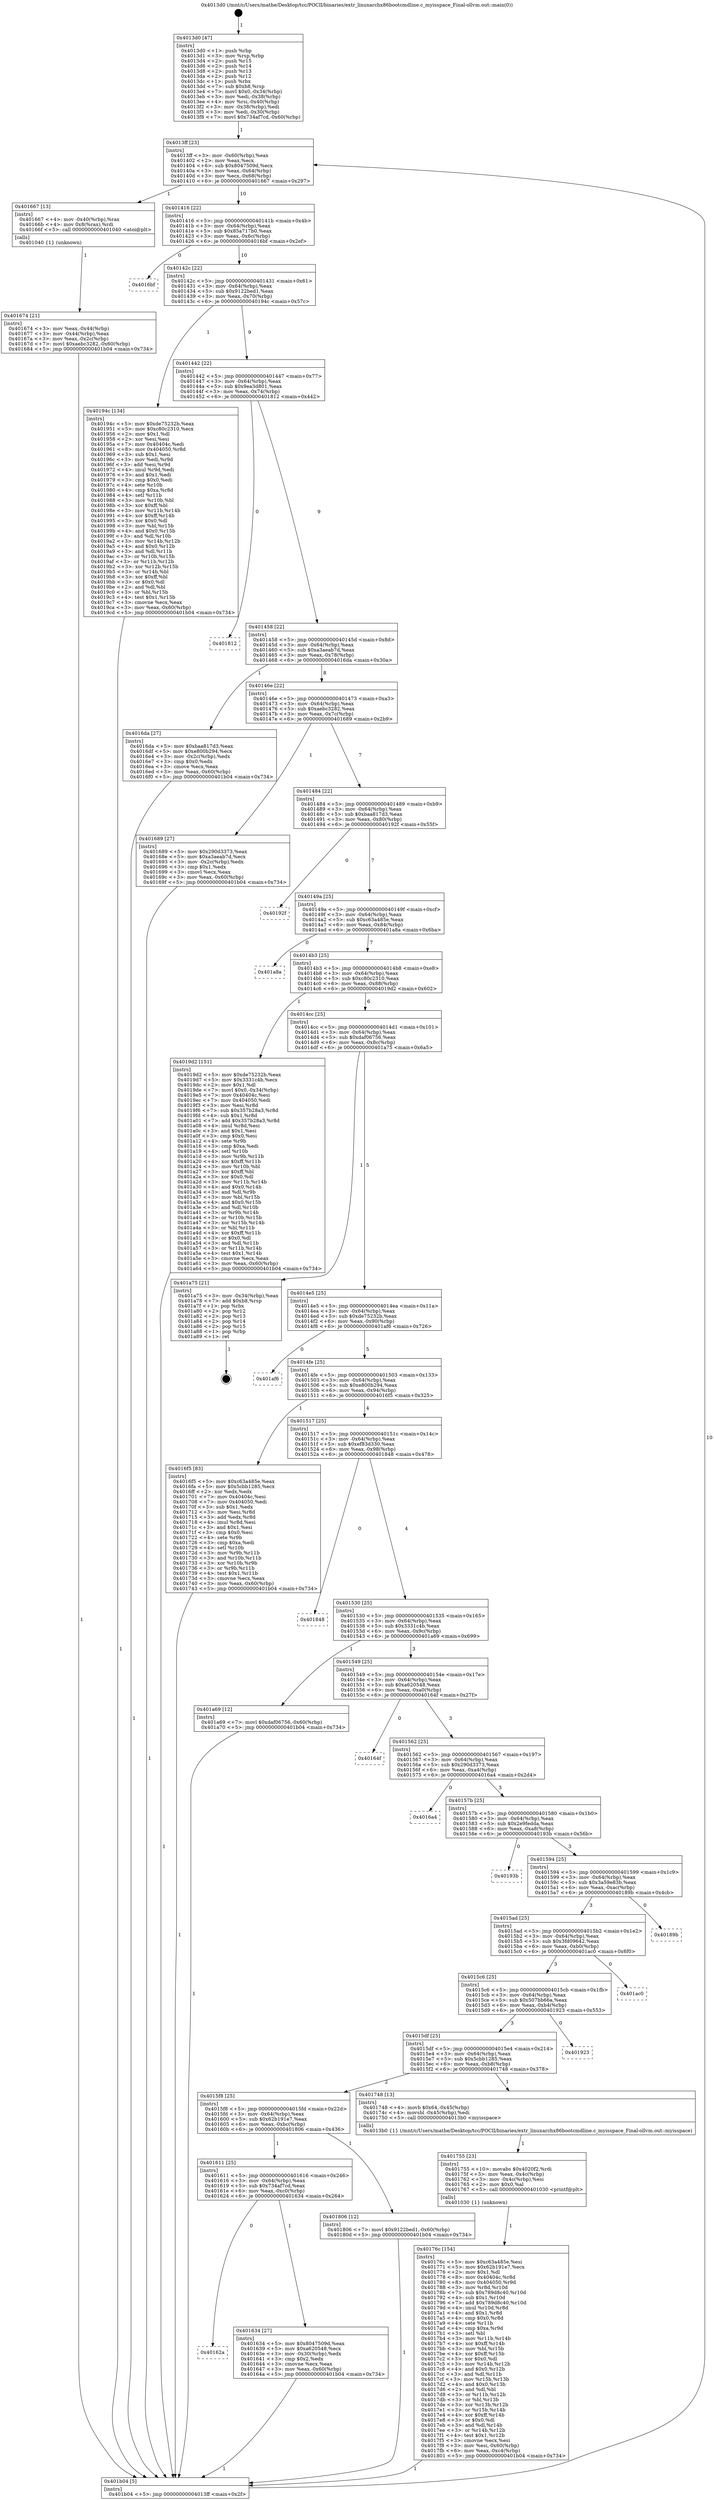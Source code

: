 digraph "0x4013d0" {
  label = "0x4013d0 (/mnt/c/Users/mathe/Desktop/tcc/POCII/binaries/extr_linuxarchx86bootcmdline.c_myisspace_Final-ollvm.out::main(0))"
  labelloc = "t"
  node[shape=record]

  Entry [label="",width=0.3,height=0.3,shape=circle,fillcolor=black,style=filled]
  "0x4013ff" [label="{
     0x4013ff [23]\l
     | [instrs]\l
     &nbsp;&nbsp;0x4013ff \<+3\>: mov -0x60(%rbp),%eax\l
     &nbsp;&nbsp;0x401402 \<+2\>: mov %eax,%ecx\l
     &nbsp;&nbsp;0x401404 \<+6\>: sub $0x8047509d,%ecx\l
     &nbsp;&nbsp;0x40140a \<+3\>: mov %eax,-0x64(%rbp)\l
     &nbsp;&nbsp;0x40140d \<+3\>: mov %ecx,-0x68(%rbp)\l
     &nbsp;&nbsp;0x401410 \<+6\>: je 0000000000401667 \<main+0x297\>\l
  }"]
  "0x401667" [label="{
     0x401667 [13]\l
     | [instrs]\l
     &nbsp;&nbsp;0x401667 \<+4\>: mov -0x40(%rbp),%rax\l
     &nbsp;&nbsp;0x40166b \<+4\>: mov 0x8(%rax),%rdi\l
     &nbsp;&nbsp;0x40166f \<+5\>: call 0000000000401040 \<atoi@plt\>\l
     | [calls]\l
     &nbsp;&nbsp;0x401040 \{1\} (unknown)\l
  }"]
  "0x401416" [label="{
     0x401416 [22]\l
     | [instrs]\l
     &nbsp;&nbsp;0x401416 \<+5\>: jmp 000000000040141b \<main+0x4b\>\l
     &nbsp;&nbsp;0x40141b \<+3\>: mov -0x64(%rbp),%eax\l
     &nbsp;&nbsp;0x40141e \<+5\>: sub $0x85a717b0,%eax\l
     &nbsp;&nbsp;0x401423 \<+3\>: mov %eax,-0x6c(%rbp)\l
     &nbsp;&nbsp;0x401426 \<+6\>: je 00000000004016bf \<main+0x2ef\>\l
  }"]
  Exit [label="",width=0.3,height=0.3,shape=circle,fillcolor=black,style=filled,peripheries=2]
  "0x4016bf" [label="{
     0x4016bf\l
  }", style=dashed]
  "0x40142c" [label="{
     0x40142c [22]\l
     | [instrs]\l
     &nbsp;&nbsp;0x40142c \<+5\>: jmp 0000000000401431 \<main+0x61\>\l
     &nbsp;&nbsp;0x401431 \<+3\>: mov -0x64(%rbp),%eax\l
     &nbsp;&nbsp;0x401434 \<+5\>: sub $0x9122bed1,%eax\l
     &nbsp;&nbsp;0x401439 \<+3\>: mov %eax,-0x70(%rbp)\l
     &nbsp;&nbsp;0x40143c \<+6\>: je 000000000040194c \<main+0x57c\>\l
  }"]
  "0x40176c" [label="{
     0x40176c [154]\l
     | [instrs]\l
     &nbsp;&nbsp;0x40176c \<+5\>: mov $0xc63a485e,%esi\l
     &nbsp;&nbsp;0x401771 \<+5\>: mov $0x62b191e7,%ecx\l
     &nbsp;&nbsp;0x401776 \<+2\>: mov $0x1,%dl\l
     &nbsp;&nbsp;0x401778 \<+8\>: mov 0x40404c,%r8d\l
     &nbsp;&nbsp;0x401780 \<+8\>: mov 0x404050,%r9d\l
     &nbsp;&nbsp;0x401788 \<+3\>: mov %r8d,%r10d\l
     &nbsp;&nbsp;0x40178b \<+7\>: sub $0x789d8c40,%r10d\l
     &nbsp;&nbsp;0x401792 \<+4\>: sub $0x1,%r10d\l
     &nbsp;&nbsp;0x401796 \<+7\>: add $0x789d8c40,%r10d\l
     &nbsp;&nbsp;0x40179d \<+4\>: imul %r10d,%r8d\l
     &nbsp;&nbsp;0x4017a1 \<+4\>: and $0x1,%r8d\l
     &nbsp;&nbsp;0x4017a5 \<+4\>: cmp $0x0,%r8d\l
     &nbsp;&nbsp;0x4017a9 \<+4\>: sete %r11b\l
     &nbsp;&nbsp;0x4017ad \<+4\>: cmp $0xa,%r9d\l
     &nbsp;&nbsp;0x4017b1 \<+3\>: setl %bl\l
     &nbsp;&nbsp;0x4017b4 \<+3\>: mov %r11b,%r14b\l
     &nbsp;&nbsp;0x4017b7 \<+4\>: xor $0xff,%r14b\l
     &nbsp;&nbsp;0x4017bb \<+3\>: mov %bl,%r15b\l
     &nbsp;&nbsp;0x4017be \<+4\>: xor $0xff,%r15b\l
     &nbsp;&nbsp;0x4017c2 \<+3\>: xor $0x0,%dl\l
     &nbsp;&nbsp;0x4017c5 \<+3\>: mov %r14b,%r12b\l
     &nbsp;&nbsp;0x4017c8 \<+4\>: and $0x0,%r12b\l
     &nbsp;&nbsp;0x4017cc \<+3\>: and %dl,%r11b\l
     &nbsp;&nbsp;0x4017cf \<+3\>: mov %r15b,%r13b\l
     &nbsp;&nbsp;0x4017d2 \<+4\>: and $0x0,%r13b\l
     &nbsp;&nbsp;0x4017d6 \<+2\>: and %dl,%bl\l
     &nbsp;&nbsp;0x4017d8 \<+3\>: or %r11b,%r12b\l
     &nbsp;&nbsp;0x4017db \<+3\>: or %bl,%r13b\l
     &nbsp;&nbsp;0x4017de \<+3\>: xor %r13b,%r12b\l
     &nbsp;&nbsp;0x4017e1 \<+3\>: or %r15b,%r14b\l
     &nbsp;&nbsp;0x4017e4 \<+4\>: xor $0xff,%r14b\l
     &nbsp;&nbsp;0x4017e8 \<+3\>: or $0x0,%dl\l
     &nbsp;&nbsp;0x4017eb \<+3\>: and %dl,%r14b\l
     &nbsp;&nbsp;0x4017ee \<+3\>: or %r14b,%r12b\l
     &nbsp;&nbsp;0x4017f1 \<+4\>: test $0x1,%r12b\l
     &nbsp;&nbsp;0x4017f5 \<+3\>: cmovne %ecx,%esi\l
     &nbsp;&nbsp;0x4017f8 \<+3\>: mov %esi,-0x60(%rbp)\l
     &nbsp;&nbsp;0x4017fb \<+6\>: mov %eax,-0xc4(%rbp)\l
     &nbsp;&nbsp;0x401801 \<+5\>: jmp 0000000000401b04 \<main+0x734\>\l
  }"]
  "0x40194c" [label="{
     0x40194c [134]\l
     | [instrs]\l
     &nbsp;&nbsp;0x40194c \<+5\>: mov $0xde75232b,%eax\l
     &nbsp;&nbsp;0x401951 \<+5\>: mov $0xc80c2310,%ecx\l
     &nbsp;&nbsp;0x401956 \<+2\>: mov $0x1,%dl\l
     &nbsp;&nbsp;0x401958 \<+2\>: xor %esi,%esi\l
     &nbsp;&nbsp;0x40195a \<+7\>: mov 0x40404c,%edi\l
     &nbsp;&nbsp;0x401961 \<+8\>: mov 0x404050,%r8d\l
     &nbsp;&nbsp;0x401969 \<+3\>: sub $0x1,%esi\l
     &nbsp;&nbsp;0x40196c \<+3\>: mov %edi,%r9d\l
     &nbsp;&nbsp;0x40196f \<+3\>: add %esi,%r9d\l
     &nbsp;&nbsp;0x401972 \<+4\>: imul %r9d,%edi\l
     &nbsp;&nbsp;0x401976 \<+3\>: and $0x1,%edi\l
     &nbsp;&nbsp;0x401979 \<+3\>: cmp $0x0,%edi\l
     &nbsp;&nbsp;0x40197c \<+4\>: sete %r10b\l
     &nbsp;&nbsp;0x401980 \<+4\>: cmp $0xa,%r8d\l
     &nbsp;&nbsp;0x401984 \<+4\>: setl %r11b\l
     &nbsp;&nbsp;0x401988 \<+3\>: mov %r10b,%bl\l
     &nbsp;&nbsp;0x40198b \<+3\>: xor $0xff,%bl\l
     &nbsp;&nbsp;0x40198e \<+3\>: mov %r11b,%r14b\l
     &nbsp;&nbsp;0x401991 \<+4\>: xor $0xff,%r14b\l
     &nbsp;&nbsp;0x401995 \<+3\>: xor $0x0,%dl\l
     &nbsp;&nbsp;0x401998 \<+3\>: mov %bl,%r15b\l
     &nbsp;&nbsp;0x40199b \<+4\>: and $0x0,%r15b\l
     &nbsp;&nbsp;0x40199f \<+3\>: and %dl,%r10b\l
     &nbsp;&nbsp;0x4019a2 \<+3\>: mov %r14b,%r12b\l
     &nbsp;&nbsp;0x4019a5 \<+4\>: and $0x0,%r12b\l
     &nbsp;&nbsp;0x4019a9 \<+3\>: and %dl,%r11b\l
     &nbsp;&nbsp;0x4019ac \<+3\>: or %r10b,%r15b\l
     &nbsp;&nbsp;0x4019af \<+3\>: or %r11b,%r12b\l
     &nbsp;&nbsp;0x4019b2 \<+3\>: xor %r12b,%r15b\l
     &nbsp;&nbsp;0x4019b5 \<+3\>: or %r14b,%bl\l
     &nbsp;&nbsp;0x4019b8 \<+3\>: xor $0xff,%bl\l
     &nbsp;&nbsp;0x4019bb \<+3\>: or $0x0,%dl\l
     &nbsp;&nbsp;0x4019be \<+2\>: and %dl,%bl\l
     &nbsp;&nbsp;0x4019c0 \<+3\>: or %bl,%r15b\l
     &nbsp;&nbsp;0x4019c3 \<+4\>: test $0x1,%r15b\l
     &nbsp;&nbsp;0x4019c7 \<+3\>: cmovne %ecx,%eax\l
     &nbsp;&nbsp;0x4019ca \<+3\>: mov %eax,-0x60(%rbp)\l
     &nbsp;&nbsp;0x4019cd \<+5\>: jmp 0000000000401b04 \<main+0x734\>\l
  }"]
  "0x401442" [label="{
     0x401442 [22]\l
     | [instrs]\l
     &nbsp;&nbsp;0x401442 \<+5\>: jmp 0000000000401447 \<main+0x77\>\l
     &nbsp;&nbsp;0x401447 \<+3\>: mov -0x64(%rbp),%eax\l
     &nbsp;&nbsp;0x40144a \<+5\>: sub $0x9ea3d801,%eax\l
     &nbsp;&nbsp;0x40144f \<+3\>: mov %eax,-0x74(%rbp)\l
     &nbsp;&nbsp;0x401452 \<+6\>: je 0000000000401812 \<main+0x442\>\l
  }"]
  "0x401755" [label="{
     0x401755 [23]\l
     | [instrs]\l
     &nbsp;&nbsp;0x401755 \<+10\>: movabs $0x4020f2,%rdi\l
     &nbsp;&nbsp;0x40175f \<+3\>: mov %eax,-0x4c(%rbp)\l
     &nbsp;&nbsp;0x401762 \<+3\>: mov -0x4c(%rbp),%esi\l
     &nbsp;&nbsp;0x401765 \<+2\>: mov $0x0,%al\l
     &nbsp;&nbsp;0x401767 \<+5\>: call 0000000000401030 \<printf@plt\>\l
     | [calls]\l
     &nbsp;&nbsp;0x401030 \{1\} (unknown)\l
  }"]
  "0x401812" [label="{
     0x401812\l
  }", style=dashed]
  "0x401458" [label="{
     0x401458 [22]\l
     | [instrs]\l
     &nbsp;&nbsp;0x401458 \<+5\>: jmp 000000000040145d \<main+0x8d\>\l
     &nbsp;&nbsp;0x40145d \<+3\>: mov -0x64(%rbp),%eax\l
     &nbsp;&nbsp;0x401460 \<+5\>: sub $0xa3aeab7d,%eax\l
     &nbsp;&nbsp;0x401465 \<+3\>: mov %eax,-0x78(%rbp)\l
     &nbsp;&nbsp;0x401468 \<+6\>: je 00000000004016da \<main+0x30a\>\l
  }"]
  "0x401674" [label="{
     0x401674 [21]\l
     | [instrs]\l
     &nbsp;&nbsp;0x401674 \<+3\>: mov %eax,-0x44(%rbp)\l
     &nbsp;&nbsp;0x401677 \<+3\>: mov -0x44(%rbp),%eax\l
     &nbsp;&nbsp;0x40167a \<+3\>: mov %eax,-0x2c(%rbp)\l
     &nbsp;&nbsp;0x40167d \<+7\>: movl $0xaebc3282,-0x60(%rbp)\l
     &nbsp;&nbsp;0x401684 \<+5\>: jmp 0000000000401b04 \<main+0x734\>\l
  }"]
  "0x4016da" [label="{
     0x4016da [27]\l
     | [instrs]\l
     &nbsp;&nbsp;0x4016da \<+5\>: mov $0xbaa817d3,%eax\l
     &nbsp;&nbsp;0x4016df \<+5\>: mov $0xe800b294,%ecx\l
     &nbsp;&nbsp;0x4016e4 \<+3\>: mov -0x2c(%rbp),%edx\l
     &nbsp;&nbsp;0x4016e7 \<+3\>: cmp $0x0,%edx\l
     &nbsp;&nbsp;0x4016ea \<+3\>: cmove %ecx,%eax\l
     &nbsp;&nbsp;0x4016ed \<+3\>: mov %eax,-0x60(%rbp)\l
     &nbsp;&nbsp;0x4016f0 \<+5\>: jmp 0000000000401b04 \<main+0x734\>\l
  }"]
  "0x40146e" [label="{
     0x40146e [22]\l
     | [instrs]\l
     &nbsp;&nbsp;0x40146e \<+5\>: jmp 0000000000401473 \<main+0xa3\>\l
     &nbsp;&nbsp;0x401473 \<+3\>: mov -0x64(%rbp),%eax\l
     &nbsp;&nbsp;0x401476 \<+5\>: sub $0xaebc3282,%eax\l
     &nbsp;&nbsp;0x40147b \<+3\>: mov %eax,-0x7c(%rbp)\l
     &nbsp;&nbsp;0x40147e \<+6\>: je 0000000000401689 \<main+0x2b9\>\l
  }"]
  "0x4013d0" [label="{
     0x4013d0 [47]\l
     | [instrs]\l
     &nbsp;&nbsp;0x4013d0 \<+1\>: push %rbp\l
     &nbsp;&nbsp;0x4013d1 \<+3\>: mov %rsp,%rbp\l
     &nbsp;&nbsp;0x4013d4 \<+2\>: push %r15\l
     &nbsp;&nbsp;0x4013d6 \<+2\>: push %r14\l
     &nbsp;&nbsp;0x4013d8 \<+2\>: push %r13\l
     &nbsp;&nbsp;0x4013da \<+2\>: push %r12\l
     &nbsp;&nbsp;0x4013dc \<+1\>: push %rbx\l
     &nbsp;&nbsp;0x4013dd \<+7\>: sub $0xb8,%rsp\l
     &nbsp;&nbsp;0x4013e4 \<+7\>: movl $0x0,-0x34(%rbp)\l
     &nbsp;&nbsp;0x4013eb \<+3\>: mov %edi,-0x38(%rbp)\l
     &nbsp;&nbsp;0x4013ee \<+4\>: mov %rsi,-0x40(%rbp)\l
     &nbsp;&nbsp;0x4013f2 \<+3\>: mov -0x38(%rbp),%edi\l
     &nbsp;&nbsp;0x4013f5 \<+3\>: mov %edi,-0x30(%rbp)\l
     &nbsp;&nbsp;0x4013f8 \<+7\>: movl $0x734af7cd,-0x60(%rbp)\l
  }"]
  "0x401689" [label="{
     0x401689 [27]\l
     | [instrs]\l
     &nbsp;&nbsp;0x401689 \<+5\>: mov $0x290d3373,%eax\l
     &nbsp;&nbsp;0x40168e \<+5\>: mov $0xa3aeab7d,%ecx\l
     &nbsp;&nbsp;0x401693 \<+3\>: mov -0x2c(%rbp),%edx\l
     &nbsp;&nbsp;0x401696 \<+3\>: cmp $0x1,%edx\l
     &nbsp;&nbsp;0x401699 \<+3\>: cmovl %ecx,%eax\l
     &nbsp;&nbsp;0x40169c \<+3\>: mov %eax,-0x60(%rbp)\l
     &nbsp;&nbsp;0x40169f \<+5\>: jmp 0000000000401b04 \<main+0x734\>\l
  }"]
  "0x401484" [label="{
     0x401484 [22]\l
     | [instrs]\l
     &nbsp;&nbsp;0x401484 \<+5\>: jmp 0000000000401489 \<main+0xb9\>\l
     &nbsp;&nbsp;0x401489 \<+3\>: mov -0x64(%rbp),%eax\l
     &nbsp;&nbsp;0x40148c \<+5\>: sub $0xbaa817d3,%eax\l
     &nbsp;&nbsp;0x401491 \<+3\>: mov %eax,-0x80(%rbp)\l
     &nbsp;&nbsp;0x401494 \<+6\>: je 000000000040192f \<main+0x55f\>\l
  }"]
  "0x401b04" [label="{
     0x401b04 [5]\l
     | [instrs]\l
     &nbsp;&nbsp;0x401b04 \<+5\>: jmp 00000000004013ff \<main+0x2f\>\l
  }"]
  "0x40192f" [label="{
     0x40192f\l
  }", style=dashed]
  "0x40149a" [label="{
     0x40149a [25]\l
     | [instrs]\l
     &nbsp;&nbsp;0x40149a \<+5\>: jmp 000000000040149f \<main+0xcf\>\l
     &nbsp;&nbsp;0x40149f \<+3\>: mov -0x64(%rbp),%eax\l
     &nbsp;&nbsp;0x4014a2 \<+5\>: sub $0xc63a485e,%eax\l
     &nbsp;&nbsp;0x4014a7 \<+6\>: mov %eax,-0x84(%rbp)\l
     &nbsp;&nbsp;0x4014ad \<+6\>: je 0000000000401a8a \<main+0x6ba\>\l
  }"]
  "0x40162a" [label="{
     0x40162a\l
  }", style=dashed]
  "0x401a8a" [label="{
     0x401a8a\l
  }", style=dashed]
  "0x4014b3" [label="{
     0x4014b3 [25]\l
     | [instrs]\l
     &nbsp;&nbsp;0x4014b3 \<+5\>: jmp 00000000004014b8 \<main+0xe8\>\l
     &nbsp;&nbsp;0x4014b8 \<+3\>: mov -0x64(%rbp),%eax\l
     &nbsp;&nbsp;0x4014bb \<+5\>: sub $0xc80c2310,%eax\l
     &nbsp;&nbsp;0x4014c0 \<+6\>: mov %eax,-0x88(%rbp)\l
     &nbsp;&nbsp;0x4014c6 \<+6\>: je 00000000004019d2 \<main+0x602\>\l
  }"]
  "0x401634" [label="{
     0x401634 [27]\l
     | [instrs]\l
     &nbsp;&nbsp;0x401634 \<+5\>: mov $0x8047509d,%eax\l
     &nbsp;&nbsp;0x401639 \<+5\>: mov $0xa620548,%ecx\l
     &nbsp;&nbsp;0x40163e \<+3\>: mov -0x30(%rbp),%edx\l
     &nbsp;&nbsp;0x401641 \<+3\>: cmp $0x2,%edx\l
     &nbsp;&nbsp;0x401644 \<+3\>: cmovne %ecx,%eax\l
     &nbsp;&nbsp;0x401647 \<+3\>: mov %eax,-0x60(%rbp)\l
     &nbsp;&nbsp;0x40164a \<+5\>: jmp 0000000000401b04 \<main+0x734\>\l
  }"]
  "0x4019d2" [label="{
     0x4019d2 [151]\l
     | [instrs]\l
     &nbsp;&nbsp;0x4019d2 \<+5\>: mov $0xde75232b,%eax\l
     &nbsp;&nbsp;0x4019d7 \<+5\>: mov $0x3331c4b,%ecx\l
     &nbsp;&nbsp;0x4019dc \<+2\>: mov $0x1,%dl\l
     &nbsp;&nbsp;0x4019de \<+7\>: movl $0x0,-0x34(%rbp)\l
     &nbsp;&nbsp;0x4019e5 \<+7\>: mov 0x40404c,%esi\l
     &nbsp;&nbsp;0x4019ec \<+7\>: mov 0x404050,%edi\l
     &nbsp;&nbsp;0x4019f3 \<+3\>: mov %esi,%r8d\l
     &nbsp;&nbsp;0x4019f6 \<+7\>: sub $0x357b28a3,%r8d\l
     &nbsp;&nbsp;0x4019fd \<+4\>: sub $0x1,%r8d\l
     &nbsp;&nbsp;0x401a01 \<+7\>: add $0x357b28a3,%r8d\l
     &nbsp;&nbsp;0x401a08 \<+4\>: imul %r8d,%esi\l
     &nbsp;&nbsp;0x401a0c \<+3\>: and $0x1,%esi\l
     &nbsp;&nbsp;0x401a0f \<+3\>: cmp $0x0,%esi\l
     &nbsp;&nbsp;0x401a12 \<+4\>: sete %r9b\l
     &nbsp;&nbsp;0x401a16 \<+3\>: cmp $0xa,%edi\l
     &nbsp;&nbsp;0x401a19 \<+4\>: setl %r10b\l
     &nbsp;&nbsp;0x401a1d \<+3\>: mov %r9b,%r11b\l
     &nbsp;&nbsp;0x401a20 \<+4\>: xor $0xff,%r11b\l
     &nbsp;&nbsp;0x401a24 \<+3\>: mov %r10b,%bl\l
     &nbsp;&nbsp;0x401a27 \<+3\>: xor $0xff,%bl\l
     &nbsp;&nbsp;0x401a2a \<+3\>: xor $0x0,%dl\l
     &nbsp;&nbsp;0x401a2d \<+3\>: mov %r11b,%r14b\l
     &nbsp;&nbsp;0x401a30 \<+4\>: and $0x0,%r14b\l
     &nbsp;&nbsp;0x401a34 \<+3\>: and %dl,%r9b\l
     &nbsp;&nbsp;0x401a37 \<+3\>: mov %bl,%r15b\l
     &nbsp;&nbsp;0x401a3a \<+4\>: and $0x0,%r15b\l
     &nbsp;&nbsp;0x401a3e \<+3\>: and %dl,%r10b\l
     &nbsp;&nbsp;0x401a41 \<+3\>: or %r9b,%r14b\l
     &nbsp;&nbsp;0x401a44 \<+3\>: or %r10b,%r15b\l
     &nbsp;&nbsp;0x401a47 \<+3\>: xor %r15b,%r14b\l
     &nbsp;&nbsp;0x401a4a \<+3\>: or %bl,%r11b\l
     &nbsp;&nbsp;0x401a4d \<+4\>: xor $0xff,%r11b\l
     &nbsp;&nbsp;0x401a51 \<+3\>: or $0x0,%dl\l
     &nbsp;&nbsp;0x401a54 \<+3\>: and %dl,%r11b\l
     &nbsp;&nbsp;0x401a57 \<+3\>: or %r11b,%r14b\l
     &nbsp;&nbsp;0x401a5a \<+4\>: test $0x1,%r14b\l
     &nbsp;&nbsp;0x401a5e \<+3\>: cmovne %ecx,%eax\l
     &nbsp;&nbsp;0x401a61 \<+3\>: mov %eax,-0x60(%rbp)\l
     &nbsp;&nbsp;0x401a64 \<+5\>: jmp 0000000000401b04 \<main+0x734\>\l
  }"]
  "0x4014cc" [label="{
     0x4014cc [25]\l
     | [instrs]\l
     &nbsp;&nbsp;0x4014cc \<+5\>: jmp 00000000004014d1 \<main+0x101\>\l
     &nbsp;&nbsp;0x4014d1 \<+3\>: mov -0x64(%rbp),%eax\l
     &nbsp;&nbsp;0x4014d4 \<+5\>: sub $0xdaf06756,%eax\l
     &nbsp;&nbsp;0x4014d9 \<+6\>: mov %eax,-0x8c(%rbp)\l
     &nbsp;&nbsp;0x4014df \<+6\>: je 0000000000401a75 \<main+0x6a5\>\l
  }"]
  "0x401611" [label="{
     0x401611 [25]\l
     | [instrs]\l
     &nbsp;&nbsp;0x401611 \<+5\>: jmp 0000000000401616 \<main+0x246\>\l
     &nbsp;&nbsp;0x401616 \<+3\>: mov -0x64(%rbp),%eax\l
     &nbsp;&nbsp;0x401619 \<+5\>: sub $0x734af7cd,%eax\l
     &nbsp;&nbsp;0x40161e \<+6\>: mov %eax,-0xc0(%rbp)\l
     &nbsp;&nbsp;0x401624 \<+6\>: je 0000000000401634 \<main+0x264\>\l
  }"]
  "0x401a75" [label="{
     0x401a75 [21]\l
     | [instrs]\l
     &nbsp;&nbsp;0x401a75 \<+3\>: mov -0x34(%rbp),%eax\l
     &nbsp;&nbsp;0x401a78 \<+7\>: add $0xb8,%rsp\l
     &nbsp;&nbsp;0x401a7f \<+1\>: pop %rbx\l
     &nbsp;&nbsp;0x401a80 \<+2\>: pop %r12\l
     &nbsp;&nbsp;0x401a82 \<+2\>: pop %r13\l
     &nbsp;&nbsp;0x401a84 \<+2\>: pop %r14\l
     &nbsp;&nbsp;0x401a86 \<+2\>: pop %r15\l
     &nbsp;&nbsp;0x401a88 \<+1\>: pop %rbp\l
     &nbsp;&nbsp;0x401a89 \<+1\>: ret\l
  }"]
  "0x4014e5" [label="{
     0x4014e5 [25]\l
     | [instrs]\l
     &nbsp;&nbsp;0x4014e5 \<+5\>: jmp 00000000004014ea \<main+0x11a\>\l
     &nbsp;&nbsp;0x4014ea \<+3\>: mov -0x64(%rbp),%eax\l
     &nbsp;&nbsp;0x4014ed \<+5\>: sub $0xde75232b,%eax\l
     &nbsp;&nbsp;0x4014f2 \<+6\>: mov %eax,-0x90(%rbp)\l
     &nbsp;&nbsp;0x4014f8 \<+6\>: je 0000000000401af6 \<main+0x726\>\l
  }"]
  "0x401806" [label="{
     0x401806 [12]\l
     | [instrs]\l
     &nbsp;&nbsp;0x401806 \<+7\>: movl $0x9122bed1,-0x60(%rbp)\l
     &nbsp;&nbsp;0x40180d \<+5\>: jmp 0000000000401b04 \<main+0x734\>\l
  }"]
  "0x401af6" [label="{
     0x401af6\l
  }", style=dashed]
  "0x4014fe" [label="{
     0x4014fe [25]\l
     | [instrs]\l
     &nbsp;&nbsp;0x4014fe \<+5\>: jmp 0000000000401503 \<main+0x133\>\l
     &nbsp;&nbsp;0x401503 \<+3\>: mov -0x64(%rbp),%eax\l
     &nbsp;&nbsp;0x401506 \<+5\>: sub $0xe800b294,%eax\l
     &nbsp;&nbsp;0x40150b \<+6\>: mov %eax,-0x94(%rbp)\l
     &nbsp;&nbsp;0x401511 \<+6\>: je 00000000004016f5 \<main+0x325\>\l
  }"]
  "0x4015f8" [label="{
     0x4015f8 [25]\l
     | [instrs]\l
     &nbsp;&nbsp;0x4015f8 \<+5\>: jmp 00000000004015fd \<main+0x22d\>\l
     &nbsp;&nbsp;0x4015fd \<+3\>: mov -0x64(%rbp),%eax\l
     &nbsp;&nbsp;0x401600 \<+5\>: sub $0x62b191e7,%eax\l
     &nbsp;&nbsp;0x401605 \<+6\>: mov %eax,-0xbc(%rbp)\l
     &nbsp;&nbsp;0x40160b \<+6\>: je 0000000000401806 \<main+0x436\>\l
  }"]
  "0x4016f5" [label="{
     0x4016f5 [83]\l
     | [instrs]\l
     &nbsp;&nbsp;0x4016f5 \<+5\>: mov $0xc63a485e,%eax\l
     &nbsp;&nbsp;0x4016fa \<+5\>: mov $0x5cbb1285,%ecx\l
     &nbsp;&nbsp;0x4016ff \<+2\>: xor %edx,%edx\l
     &nbsp;&nbsp;0x401701 \<+7\>: mov 0x40404c,%esi\l
     &nbsp;&nbsp;0x401708 \<+7\>: mov 0x404050,%edi\l
     &nbsp;&nbsp;0x40170f \<+3\>: sub $0x1,%edx\l
     &nbsp;&nbsp;0x401712 \<+3\>: mov %esi,%r8d\l
     &nbsp;&nbsp;0x401715 \<+3\>: add %edx,%r8d\l
     &nbsp;&nbsp;0x401718 \<+4\>: imul %r8d,%esi\l
     &nbsp;&nbsp;0x40171c \<+3\>: and $0x1,%esi\l
     &nbsp;&nbsp;0x40171f \<+3\>: cmp $0x0,%esi\l
     &nbsp;&nbsp;0x401722 \<+4\>: sete %r9b\l
     &nbsp;&nbsp;0x401726 \<+3\>: cmp $0xa,%edi\l
     &nbsp;&nbsp;0x401729 \<+4\>: setl %r10b\l
     &nbsp;&nbsp;0x40172d \<+3\>: mov %r9b,%r11b\l
     &nbsp;&nbsp;0x401730 \<+3\>: and %r10b,%r11b\l
     &nbsp;&nbsp;0x401733 \<+3\>: xor %r10b,%r9b\l
     &nbsp;&nbsp;0x401736 \<+3\>: or %r9b,%r11b\l
     &nbsp;&nbsp;0x401739 \<+4\>: test $0x1,%r11b\l
     &nbsp;&nbsp;0x40173d \<+3\>: cmovne %ecx,%eax\l
     &nbsp;&nbsp;0x401740 \<+3\>: mov %eax,-0x60(%rbp)\l
     &nbsp;&nbsp;0x401743 \<+5\>: jmp 0000000000401b04 \<main+0x734\>\l
  }"]
  "0x401517" [label="{
     0x401517 [25]\l
     | [instrs]\l
     &nbsp;&nbsp;0x401517 \<+5\>: jmp 000000000040151c \<main+0x14c\>\l
     &nbsp;&nbsp;0x40151c \<+3\>: mov -0x64(%rbp),%eax\l
     &nbsp;&nbsp;0x40151f \<+5\>: sub $0xef83d330,%eax\l
     &nbsp;&nbsp;0x401524 \<+6\>: mov %eax,-0x98(%rbp)\l
     &nbsp;&nbsp;0x40152a \<+6\>: je 0000000000401848 \<main+0x478\>\l
  }"]
  "0x401748" [label="{
     0x401748 [13]\l
     | [instrs]\l
     &nbsp;&nbsp;0x401748 \<+4\>: movb $0x64,-0x45(%rbp)\l
     &nbsp;&nbsp;0x40174c \<+4\>: movsbl -0x45(%rbp),%edi\l
     &nbsp;&nbsp;0x401750 \<+5\>: call 00000000004013b0 \<myisspace\>\l
     | [calls]\l
     &nbsp;&nbsp;0x4013b0 \{1\} (/mnt/c/Users/mathe/Desktop/tcc/POCII/binaries/extr_linuxarchx86bootcmdline.c_myisspace_Final-ollvm.out::myisspace)\l
  }"]
  "0x401848" [label="{
     0x401848\l
  }", style=dashed]
  "0x401530" [label="{
     0x401530 [25]\l
     | [instrs]\l
     &nbsp;&nbsp;0x401530 \<+5\>: jmp 0000000000401535 \<main+0x165\>\l
     &nbsp;&nbsp;0x401535 \<+3\>: mov -0x64(%rbp),%eax\l
     &nbsp;&nbsp;0x401538 \<+5\>: sub $0x3331c4b,%eax\l
     &nbsp;&nbsp;0x40153d \<+6\>: mov %eax,-0x9c(%rbp)\l
     &nbsp;&nbsp;0x401543 \<+6\>: je 0000000000401a69 \<main+0x699\>\l
  }"]
  "0x4015df" [label="{
     0x4015df [25]\l
     | [instrs]\l
     &nbsp;&nbsp;0x4015df \<+5\>: jmp 00000000004015e4 \<main+0x214\>\l
     &nbsp;&nbsp;0x4015e4 \<+3\>: mov -0x64(%rbp),%eax\l
     &nbsp;&nbsp;0x4015e7 \<+5\>: sub $0x5cbb1285,%eax\l
     &nbsp;&nbsp;0x4015ec \<+6\>: mov %eax,-0xb8(%rbp)\l
     &nbsp;&nbsp;0x4015f2 \<+6\>: je 0000000000401748 \<main+0x378\>\l
  }"]
  "0x401a69" [label="{
     0x401a69 [12]\l
     | [instrs]\l
     &nbsp;&nbsp;0x401a69 \<+7\>: movl $0xdaf06756,-0x60(%rbp)\l
     &nbsp;&nbsp;0x401a70 \<+5\>: jmp 0000000000401b04 \<main+0x734\>\l
  }"]
  "0x401549" [label="{
     0x401549 [25]\l
     | [instrs]\l
     &nbsp;&nbsp;0x401549 \<+5\>: jmp 000000000040154e \<main+0x17e\>\l
     &nbsp;&nbsp;0x40154e \<+3\>: mov -0x64(%rbp),%eax\l
     &nbsp;&nbsp;0x401551 \<+5\>: sub $0xa620548,%eax\l
     &nbsp;&nbsp;0x401556 \<+6\>: mov %eax,-0xa0(%rbp)\l
     &nbsp;&nbsp;0x40155c \<+6\>: je 000000000040164f \<main+0x27f\>\l
  }"]
  "0x401923" [label="{
     0x401923\l
  }", style=dashed]
  "0x40164f" [label="{
     0x40164f\l
  }", style=dashed]
  "0x401562" [label="{
     0x401562 [25]\l
     | [instrs]\l
     &nbsp;&nbsp;0x401562 \<+5\>: jmp 0000000000401567 \<main+0x197\>\l
     &nbsp;&nbsp;0x401567 \<+3\>: mov -0x64(%rbp),%eax\l
     &nbsp;&nbsp;0x40156a \<+5\>: sub $0x290d3373,%eax\l
     &nbsp;&nbsp;0x40156f \<+6\>: mov %eax,-0xa4(%rbp)\l
     &nbsp;&nbsp;0x401575 \<+6\>: je 00000000004016a4 \<main+0x2d4\>\l
  }"]
  "0x4015c6" [label="{
     0x4015c6 [25]\l
     | [instrs]\l
     &nbsp;&nbsp;0x4015c6 \<+5\>: jmp 00000000004015cb \<main+0x1fb\>\l
     &nbsp;&nbsp;0x4015cb \<+3\>: mov -0x64(%rbp),%eax\l
     &nbsp;&nbsp;0x4015ce \<+5\>: sub $0x507bb66a,%eax\l
     &nbsp;&nbsp;0x4015d3 \<+6\>: mov %eax,-0xb4(%rbp)\l
     &nbsp;&nbsp;0x4015d9 \<+6\>: je 0000000000401923 \<main+0x553\>\l
  }"]
  "0x4016a4" [label="{
     0x4016a4\l
  }", style=dashed]
  "0x40157b" [label="{
     0x40157b [25]\l
     | [instrs]\l
     &nbsp;&nbsp;0x40157b \<+5\>: jmp 0000000000401580 \<main+0x1b0\>\l
     &nbsp;&nbsp;0x401580 \<+3\>: mov -0x64(%rbp),%eax\l
     &nbsp;&nbsp;0x401583 \<+5\>: sub $0x2e9fedda,%eax\l
     &nbsp;&nbsp;0x401588 \<+6\>: mov %eax,-0xa8(%rbp)\l
     &nbsp;&nbsp;0x40158e \<+6\>: je 000000000040193b \<main+0x56b\>\l
  }"]
  "0x401ac0" [label="{
     0x401ac0\l
  }", style=dashed]
  "0x40193b" [label="{
     0x40193b\l
  }", style=dashed]
  "0x401594" [label="{
     0x401594 [25]\l
     | [instrs]\l
     &nbsp;&nbsp;0x401594 \<+5\>: jmp 0000000000401599 \<main+0x1c9\>\l
     &nbsp;&nbsp;0x401599 \<+3\>: mov -0x64(%rbp),%eax\l
     &nbsp;&nbsp;0x40159c \<+5\>: sub $0x3a59e83b,%eax\l
     &nbsp;&nbsp;0x4015a1 \<+6\>: mov %eax,-0xac(%rbp)\l
     &nbsp;&nbsp;0x4015a7 \<+6\>: je 000000000040189b \<main+0x4cb\>\l
  }"]
  "0x4015ad" [label="{
     0x4015ad [25]\l
     | [instrs]\l
     &nbsp;&nbsp;0x4015ad \<+5\>: jmp 00000000004015b2 \<main+0x1e2\>\l
     &nbsp;&nbsp;0x4015b2 \<+3\>: mov -0x64(%rbp),%eax\l
     &nbsp;&nbsp;0x4015b5 \<+5\>: sub $0x3fd09642,%eax\l
     &nbsp;&nbsp;0x4015ba \<+6\>: mov %eax,-0xb0(%rbp)\l
     &nbsp;&nbsp;0x4015c0 \<+6\>: je 0000000000401ac0 \<main+0x6f0\>\l
  }"]
  "0x40189b" [label="{
     0x40189b\l
  }", style=dashed]
  Entry -> "0x4013d0" [label=" 1"]
  "0x4013ff" -> "0x401667" [label=" 1"]
  "0x4013ff" -> "0x401416" [label=" 10"]
  "0x401a75" -> Exit [label=" 1"]
  "0x401416" -> "0x4016bf" [label=" 0"]
  "0x401416" -> "0x40142c" [label=" 10"]
  "0x401a69" -> "0x401b04" [label=" 1"]
  "0x40142c" -> "0x40194c" [label=" 1"]
  "0x40142c" -> "0x401442" [label=" 9"]
  "0x4019d2" -> "0x401b04" [label=" 1"]
  "0x401442" -> "0x401812" [label=" 0"]
  "0x401442" -> "0x401458" [label=" 9"]
  "0x40194c" -> "0x401b04" [label=" 1"]
  "0x401458" -> "0x4016da" [label=" 1"]
  "0x401458" -> "0x40146e" [label=" 8"]
  "0x401806" -> "0x401b04" [label=" 1"]
  "0x40146e" -> "0x401689" [label=" 1"]
  "0x40146e" -> "0x401484" [label=" 7"]
  "0x40176c" -> "0x401b04" [label=" 1"]
  "0x401484" -> "0x40192f" [label=" 0"]
  "0x401484" -> "0x40149a" [label=" 7"]
  "0x401755" -> "0x40176c" [label=" 1"]
  "0x40149a" -> "0x401a8a" [label=" 0"]
  "0x40149a" -> "0x4014b3" [label=" 7"]
  "0x401748" -> "0x401755" [label=" 1"]
  "0x4014b3" -> "0x4019d2" [label=" 1"]
  "0x4014b3" -> "0x4014cc" [label=" 6"]
  "0x4016f5" -> "0x401b04" [label=" 1"]
  "0x4014cc" -> "0x401a75" [label=" 1"]
  "0x4014cc" -> "0x4014e5" [label=" 5"]
  "0x401689" -> "0x401b04" [label=" 1"]
  "0x4014e5" -> "0x401af6" [label=" 0"]
  "0x4014e5" -> "0x4014fe" [label=" 5"]
  "0x401674" -> "0x401b04" [label=" 1"]
  "0x4014fe" -> "0x4016f5" [label=" 1"]
  "0x4014fe" -> "0x401517" [label=" 4"]
  "0x401b04" -> "0x4013ff" [label=" 10"]
  "0x401517" -> "0x401848" [label=" 0"]
  "0x401517" -> "0x401530" [label=" 4"]
  "0x4013d0" -> "0x4013ff" [label=" 1"]
  "0x401530" -> "0x401a69" [label=" 1"]
  "0x401530" -> "0x401549" [label=" 3"]
  "0x401611" -> "0x40162a" [label=" 0"]
  "0x401549" -> "0x40164f" [label=" 0"]
  "0x401549" -> "0x401562" [label=" 3"]
  "0x401611" -> "0x401634" [label=" 1"]
  "0x401562" -> "0x4016a4" [label=" 0"]
  "0x401562" -> "0x40157b" [label=" 3"]
  "0x4015f8" -> "0x401611" [label=" 1"]
  "0x40157b" -> "0x40193b" [label=" 0"]
  "0x40157b" -> "0x401594" [label=" 3"]
  "0x4015f8" -> "0x401806" [label=" 1"]
  "0x401594" -> "0x40189b" [label=" 0"]
  "0x401594" -> "0x4015ad" [label=" 3"]
  "0x401667" -> "0x401674" [label=" 1"]
  "0x4015ad" -> "0x401ac0" [label=" 0"]
  "0x4015ad" -> "0x4015c6" [label=" 3"]
  "0x4016da" -> "0x401b04" [label=" 1"]
  "0x4015c6" -> "0x401923" [label=" 0"]
  "0x4015c6" -> "0x4015df" [label=" 3"]
  "0x401634" -> "0x401b04" [label=" 1"]
  "0x4015df" -> "0x401748" [label=" 1"]
  "0x4015df" -> "0x4015f8" [label=" 2"]
}

